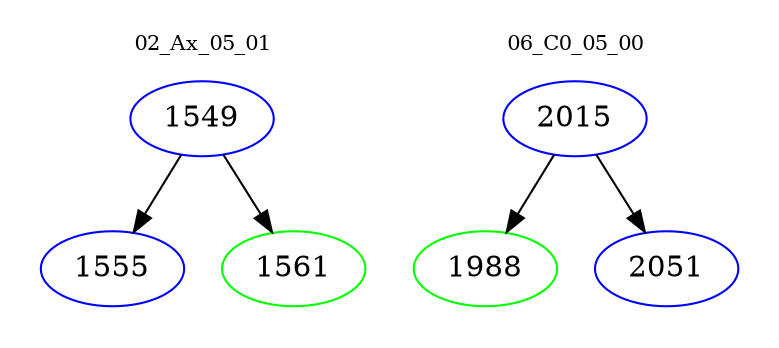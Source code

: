 digraph{
subgraph cluster_0 {
color = white
label = "02_Ax_05_01";
fontsize=10;
T0_1549 [label="1549", color="blue"]
T0_1549 -> T0_1555 [color="black"]
T0_1555 [label="1555", color="blue"]
T0_1549 -> T0_1561 [color="black"]
T0_1561 [label="1561", color="green"]
}
subgraph cluster_1 {
color = white
label = "06_C0_05_00";
fontsize=10;
T1_2015 [label="2015", color="blue"]
T1_2015 -> T1_1988 [color="black"]
T1_1988 [label="1988", color="green"]
T1_2015 -> T1_2051 [color="black"]
T1_2051 [label="2051", color="blue"]
}
}
